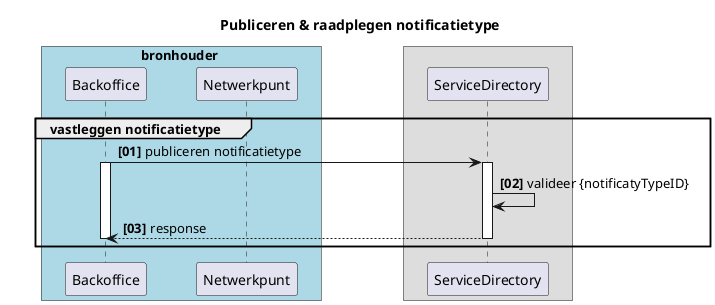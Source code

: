  @startuml rfc0020-02-publiceren_notificatietype
  title Publiceren & raadplegen notificatietype

  skinparam handwritten false
  skinparam participantpadding 20
  skinparam boxpadding 40
  autonumber "<b>[00]"
  box bronhouder #lightblue
  participant "Backoffice" as bs
  participant "Netwerkpunt" as npb
  end box

  box 
  participant "ServiceDirectory" as sd
  end box

  box deelnemer #lightyellow
  end box
  
  group vastleggen notificatietype
    bs -> sd : publiceren notificatietype
    activate bs
    activate sd
    sd -> sd: valideer {notificatyTypeID}
    return response
    deactivate bs
  end
  @enduml